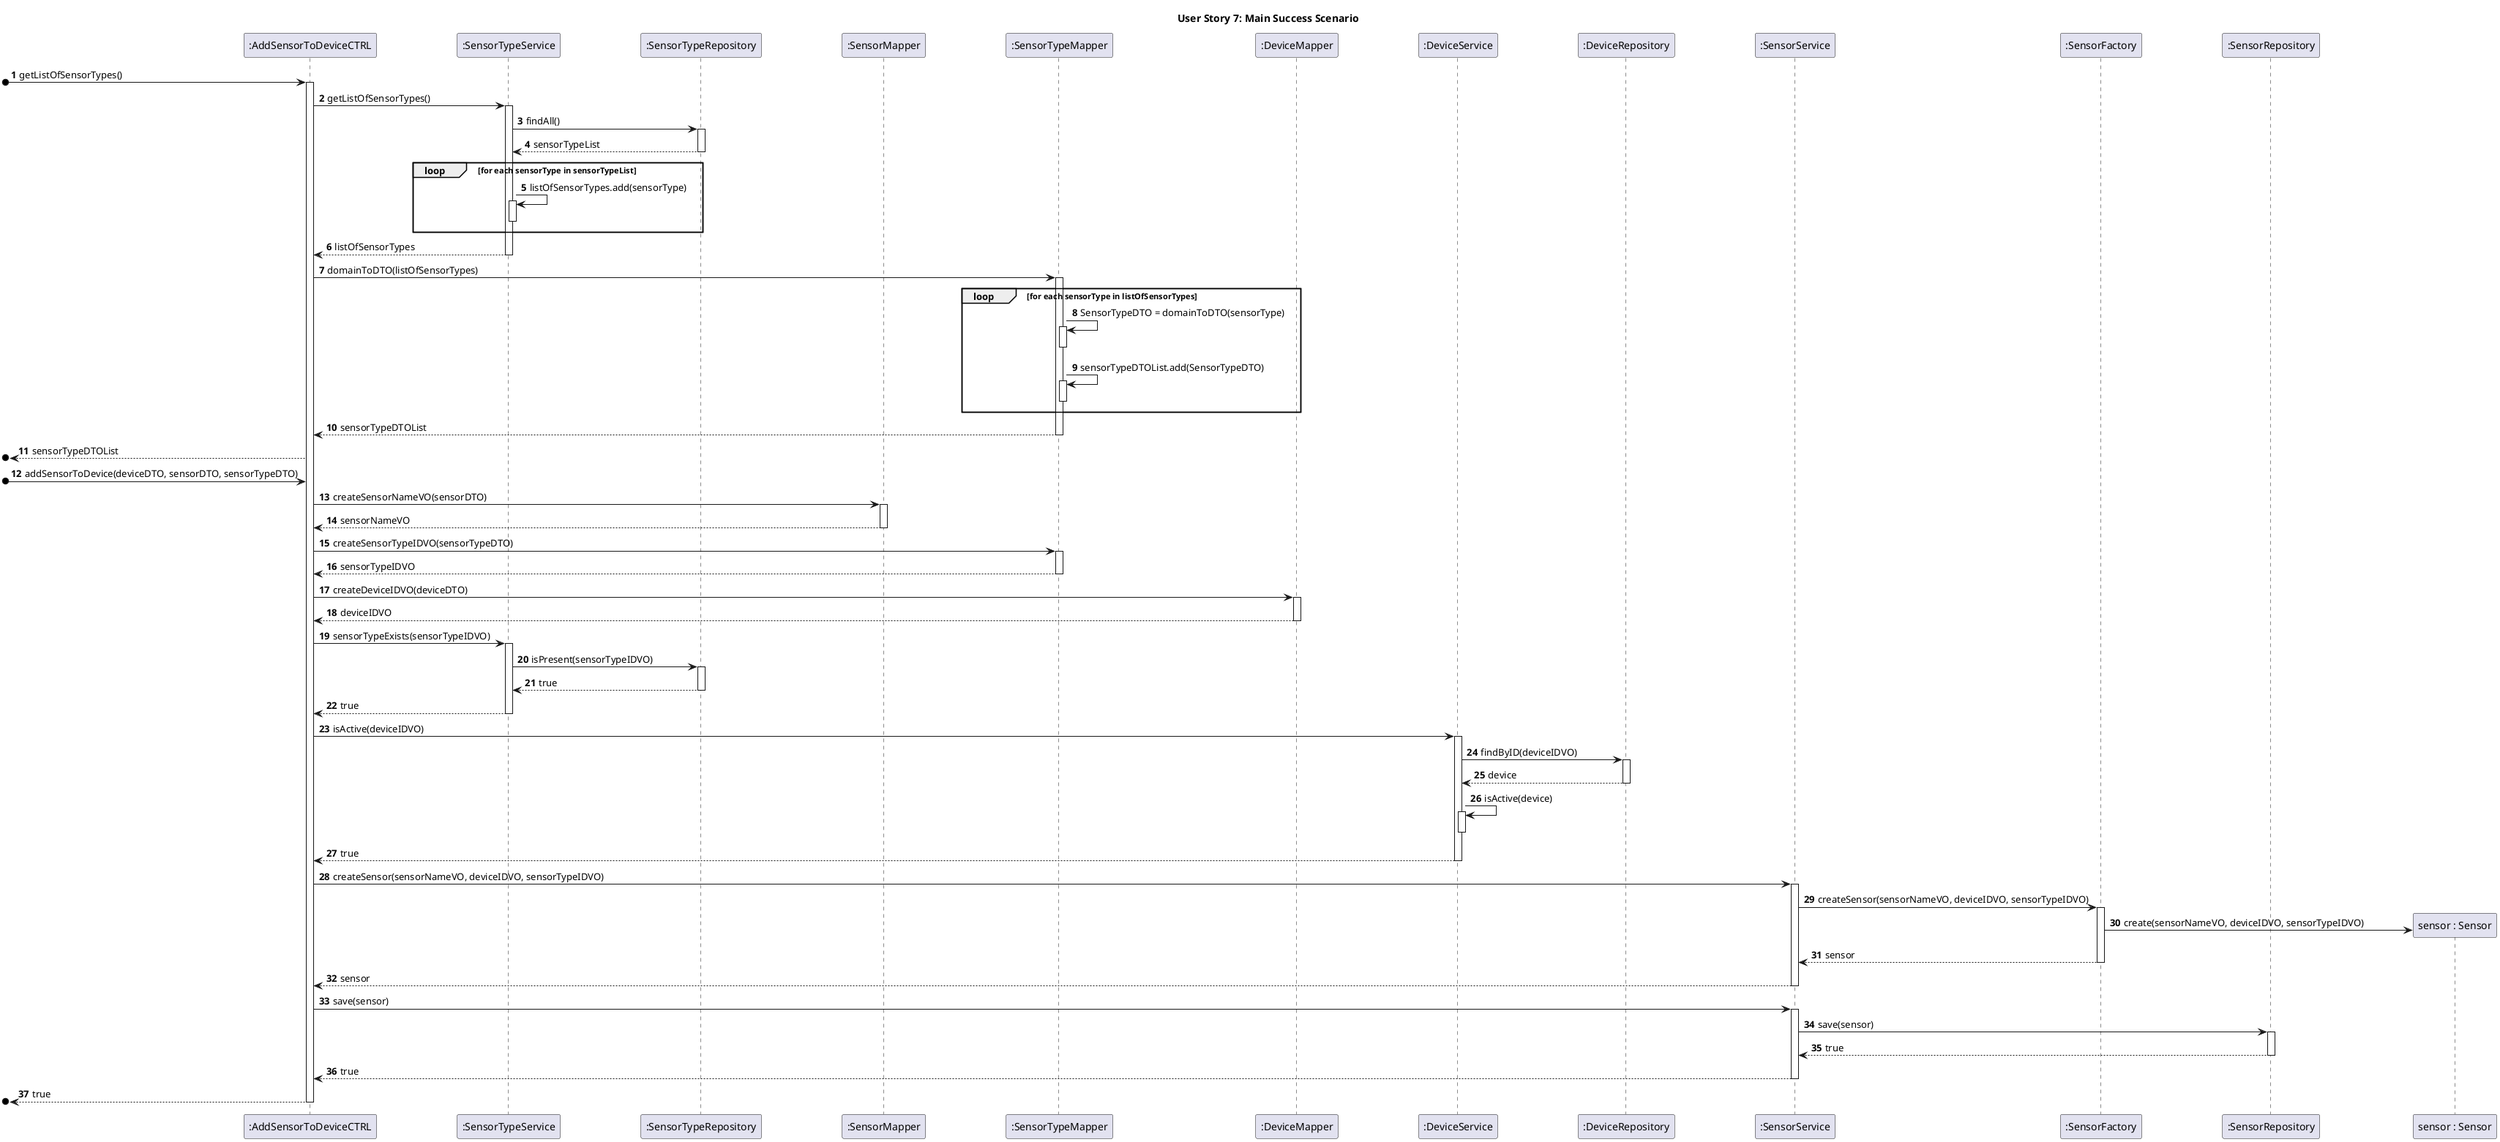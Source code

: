 @startuml
skinparam ParticipantPadding 50
    title User Story 7: Main Success Scenario
    autonumber

participant ":AddSensorToDeviceCTRL" as C
participant ":SensorTypeService" as STS
participant ":SensorTypeRepository" as STR
participant ":SensorMapper" as SM
participant ":SensorTypeMapper" as STM
participant ":DeviceMapper" as DM
participant ":DeviceService" as DS
participant ":DeviceRepository" as DR
participant ":SensorService" as SS
participant ":SensorFactory" as SF
participant ":SensorRepository" as SR
participant "sensor : Sensor" as S




[o-> C : getListOfSensorTypes()
activate C
C -> STS : getListOfSensorTypes()
activate STS
STS -> STR : findAll()
activate STR
STR --> STS : sensorTypeList
deactivate STR
loop for each sensorType in sensorTypeList
    STS -> STS : listOfSensorTypes.add(sensorType)
    activate STS
    deactivate STS
    end
STS --> C : listOfSensorTypes
deactivate STS
C -> STM : domainToDTO(listOfSensorTypes)
activate STM
loop for each sensorType in listOfSensorTypes
    STM -> STM : SensorTypeDTO = domainToDTO(sensorType)
    activate STM
    deactivate STM
    STM -> STM : sensorTypeDTOList.add(SensorTypeDTO)
    activate STM
    deactivate STM
end
STM --> C : sensorTypeDTOList
deactivate STM
[o<-- C : sensorTypeDTOList
[o-> C : addSensorToDevice(deviceDTO, sensorDTO, sensorTypeDTO)
C -> SM : createSensorNameVO(sensorDTO)
activate SM
SM --> C : sensorNameVO
deactivate SM
C -> STM : createSensorTypeIDVO(sensorTypeDTO)
activate STM
STM --> C : sensorTypeIDVO
deactivate STM
C -> DM : createDeviceIDVO(deviceDTO)
activate DM
DM --> C : deviceIDVO
deactivate DM
C -> STS : sensorTypeExists(sensorTypeIDVO)
activate STS
STS -> STR : isPresent(sensorTypeIDVO)
activate STR
STR --> STS : true
deactivate STR
STS --> C : true
deactivate STS
C -> DS : isActive(deviceIDVO)
activate DS
DS -> DR : findByID(deviceIDVO)
activate DR
DR --> DS : device
deactivate DR
DS -> DS : isActive(device)
activate DS
deactivate DS
DS --> C : true
deactivate DS
deactivate STS
deactivate STM
C -> SS : createSensor(sensorNameVO, deviceIDVO, sensorTypeIDVO)
activate SS
SS -> SF : createSensor(sensorNameVO, deviceIDVO, sensorTypeIDVO)
activate SF
SF -> S** : create(sensorNameVO, deviceIDVO, sensorTypeIDVO)
SF --> SS : sensor
deactivate SF
SS --> C : sensor
deactivate SS
C -> SS : save(sensor)
activate SS
SS -> SR : save(sensor)
activate SR
SR --> SS : true
deactivate SR
SS --> C : true
deactivate SS
[o<-- C : true
deactivate C
@enduml